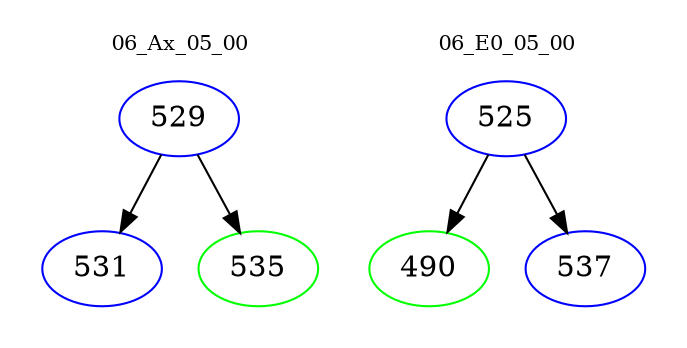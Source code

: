 digraph{
subgraph cluster_0 {
color = white
label = "06_Ax_05_00";
fontsize=10;
T0_529 [label="529", color="blue"]
T0_529 -> T0_531 [color="black"]
T0_531 [label="531", color="blue"]
T0_529 -> T0_535 [color="black"]
T0_535 [label="535", color="green"]
}
subgraph cluster_1 {
color = white
label = "06_E0_05_00";
fontsize=10;
T1_525 [label="525", color="blue"]
T1_525 -> T1_490 [color="black"]
T1_490 [label="490", color="green"]
T1_525 -> T1_537 [color="black"]
T1_537 [label="537", color="blue"]
}
}
